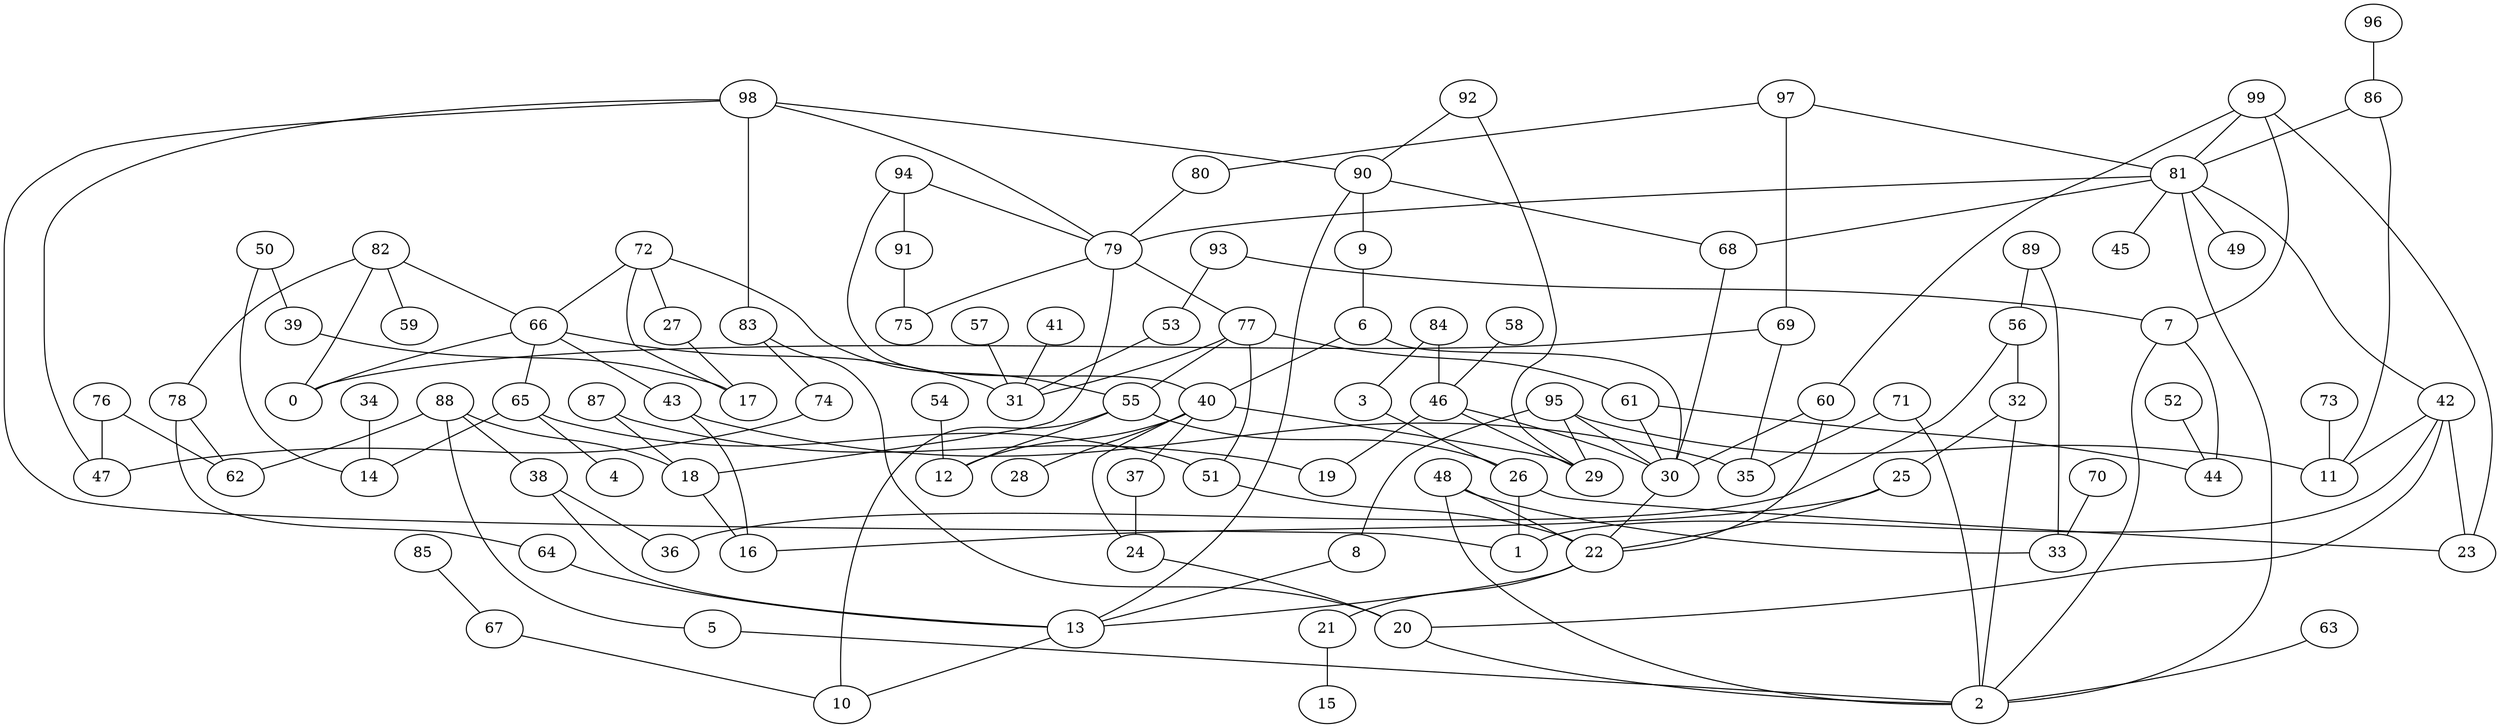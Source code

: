 digraph GG_graph {

subgraph G_graph {
edge [color = black]
"88" -> "38" [dir = none]
"39" -> "17" [dir = none]
"92" -> "29" [dir = none]
"41" -> "31" [dir = none]
"71" -> "35" [dir = none]
"87" -> "18" [dir = none]
"52" -> "44" [dir = none]
"89" -> "56" [dir = none]
"89" -> "33" [dir = none]
"66" -> "65" [dir = none]
"70" -> "33" [dir = none]
"68" -> "30" [dir = none]
"25" -> "16" [dir = none]
"73" -> "11" [dir = none]
"32" -> "2" [dir = none]
"54" -> "12" [dir = none]
"24" -> "20" [dir = none]
"82" -> "59" [dir = none]
"82" -> "78" [dir = none]
"93" -> "53" [dir = none]
"53" -> "31" [dir = none]
"97" -> "80" [dir = none]
"97" -> "69" [dir = none]
"97" -> "81" [dir = none]
"72" -> "17" [dir = none]
"72" -> "55" [dir = none]
"3" -> "26" [dir = none]
"55" -> "26" [dir = none]
"55" -> "12" [dir = none]
"50" -> "14" [dir = none]
"67" -> "10" [dir = none]
"65" -> "14" [dir = none]
"65" -> "4" [dir = none]
"65" -> "51" [dir = none]
"7" -> "2" [dir = none]
"84" -> "3" [dir = none]
"58" -> "46" [dir = none]
"94" -> "91" [dir = none]
"94" -> "40" [dir = none]
"94" -> "79" [dir = none]
"64" -> "13" [dir = none]
"57" -> "31" [dir = none]
"90" -> "9" [dir = none]
"78" -> "64" [dir = none]
"98" -> "83" [dir = none]
"98" -> "1" [dir = none]
"98" -> "47" [dir = none]
"98" -> "79" [dir = none]
"77" -> "31" [dir = none]
"77" -> "61" [dir = none]
"77" -> "51" [dir = none]
"77" -> "55" [dir = none]
"95" -> "8" [dir = none]
"95" -> "11" [dir = none]
"69" -> "0" [dir = none]
"69" -> "35" [dir = none]
"81" -> "49" [dir = none]
"81" -> "2" [dir = none]
"81" -> "45" [dir = none]
"81" -> "42" [dir = none]
"81" -> "79" [dir = none]
"79" -> "18" [dir = none]
"79" -> "77" [dir = none]
"27" -> "17" [dir = none]
"21" -> "15" [dir = none]
"51" -> "22" [dir = none]
"38" -> "36" [dir = none]
"38" -> "13" [dir = none]
"61" -> "44" [dir = none]
"61" -> "30" [dir = none]
"48" -> "33" [dir = none]
"48" -> "22" [dir = none]
"85" -> "67" [dir = none]
"22" -> "21" [dir = none]
"22" -> "13" [dir = none]
"40" -> "28" [dir = none]
"40" -> "37" [dir = none]
"40" -> "29" [dir = none]
"74" -> "47" [dir = none]
"13" -> "10" [dir = none]
"42" -> "20" [dir = none]
"42" -> "11" [dir = none]
"76" -> "62" [dir = none]
"76" -> "47" [dir = none]
"99" -> "23" [dir = none]
"99" -> "81" [dir = none]
"60" -> "22" [dir = none]
"5" -> "2" [dir = none]
"91" -> "75" [dir = none]
"46" -> "19" [dir = none]
"46" -> "30" [dir = none]
"63" -> "2" [dir = none]
"96" -> "86" [dir = none]
"43" -> "35" [dir = none]
"18" -> "16" [dir = none]
"34" -> "14" [dir = none]
"6" -> "40" [dir = none]
"9" -> "6" [dir = none]
"86" -> "81" [dir = none]
"90" -> "68" [dir = none]
"84" -> "46" [dir = none]
"50" -> "39" [dir = none]
"66" -> "0" [dir = none]
"25" -> "22" [dir = none]
"66" -> "43" [dir = none]
"98" -> "90" [dir = none]
"7" -> "44" [dir = none]
"88" -> "5" [dir = none]
"92" -> "90" [dir = none]
"82" -> "0" [dir = none]
"26" -> "23" [dir = none]
"66" -> "31" [dir = none]
"83" -> "20" [dir = none]
"6" -> "30" [dir = none]
"88" -> "62" [dir = none]
"81" -> "68" [dir = none]
"99" -> "60" [dir = none]
"79" -> "75" [dir = none]
"43" -> "16" [dir = none]
"82" -> "66" [dir = none]
"71" -> "2" [dir = none]
"8" -> "13" [dir = none]
"60" -> "30" [dir = none]
"26" -> "1" [dir = none]
"37" -> "24" [dir = none]
"56" -> "32" [dir = none]
"42" -> "1" [dir = none]
"80" -> "79" [dir = none]
"40" -> "24" [dir = none]
"88" -> "18" [dir = none]
"46" -> "29" [dir = none]
"40" -> "12" [dir = none]
"86" -> "11" [dir = none]
"83" -> "74" [dir = none]
"87" -> "19" [dir = none]
"20" -> "2" [dir = none]
"90" -> "13" [dir = none]
"56" -> "36" [dir = none]
"99" -> "7" [dir = none]
"78" -> "62" [dir = none]
"72" -> "27" [dir = none]
"93" -> "7" [dir = none]
"72" -> "66" [dir = none]
"95" -> "29" [dir = none]
"48" -> "2" [dir = none]
"55" -> "10" [dir = none]
"42" -> "23" [dir = none]
"95" -> "30" [dir = none]
"30" -> "22" [dir = none]
"32" -> "25" [dir = none]
}

}
